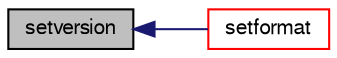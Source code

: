 digraph "setversion"
{
  bgcolor="transparent";
  edge [fontname="FreeSans",fontsize="10",labelfontname="FreeSans",labelfontsize="10"];
  node [fontname="FreeSans",fontsize="10",shape=record];
  rankdir="LR";
  Node21088 [label="setversion",height=0.2,width=0.4,color="black", fillcolor="grey75", style="filled", fontcolor="black"];
  Node21088 -> Node21089 [dir="back",color="midnightblue",fontsize="10",style="solid",fontname="FreeSans"];
  Node21089 [label="setformat",height=0.2,width=0.4,color="red",URL="$a21124.html#ac01028c646c2db9d9b49b7ad16d5b479"];
}

